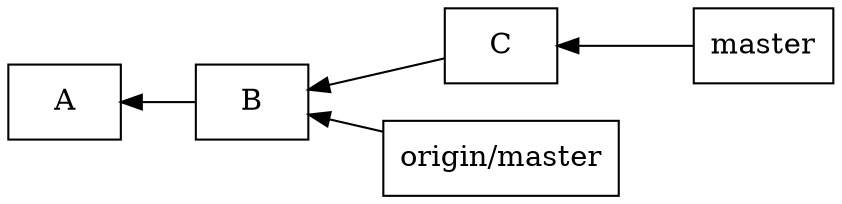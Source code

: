 digraph G {
  rankdir=RL

  node [shape=rectangle,style="fill=green!20"]
  A
  B
  C

  node [shape=rectangle,style="fill=yellow!20"]
  master
  "origin/master"

  B -> A
  C -> B
  master -> C
  "origin/master" -> B
}